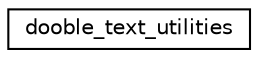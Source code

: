 digraph "Graphical Class Hierarchy"
{
 // LATEX_PDF_SIZE
  edge [fontname="Helvetica",fontsize="10",labelfontname="Helvetica",labelfontsize="10"];
  node [fontname="Helvetica",fontsize="10",shape=record];
  rankdir="LR";
  Node0 [label="dooble_text_utilities",height=0.2,width=0.4,color="black", fillcolor="white", style="filled",URL="$classdooble__text__utilities.html",tooltip=" "];
}
